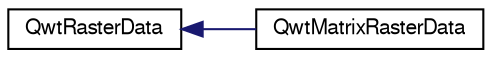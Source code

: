 digraph G
{
  edge [fontname="FreeSans",fontsize="10",labelfontname="FreeSans",labelfontsize="10"];
  node [fontname="FreeSans",fontsize="10",shape=record];
  rankdir="LR";
  Node1 [label="QwtRasterData",height=0.2,width=0.4,color="black", fillcolor="white", style="filled",URL="$class_qwt_raster_data.html",tooltip="QwtRasterData defines an interface to any type of raster data."];
  Node1 -> Node2 [dir="back",color="midnightblue",fontsize="10",style="solid",fontname="FreeSans"];
  Node2 [label="QwtMatrixRasterData",height=0.2,width=0.4,color="black", fillcolor="white", style="filled",URL="$class_qwt_matrix_raster_data.html",tooltip="A class representing a matrix of values as raster data."];
}
